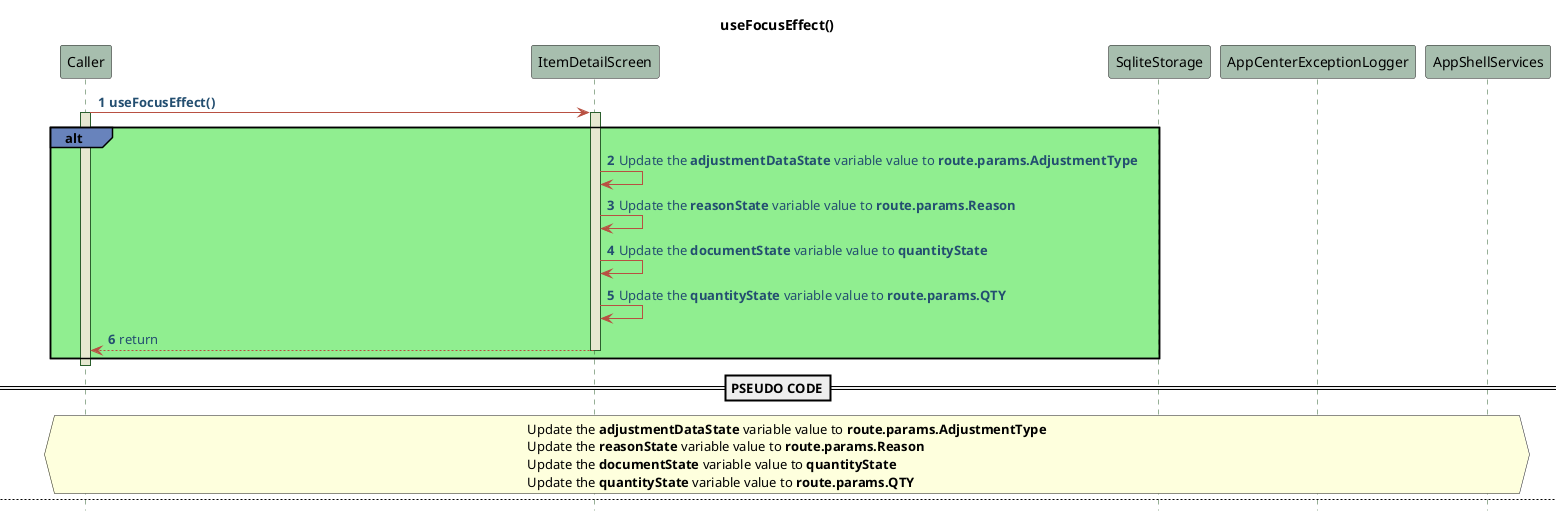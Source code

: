 @startuml ItemDetailScreenVM

!define POSITIVERESPONSE 90EE90
!define NEGATIVEERESPONSE EFBBBB
!define NETURALRESPONSE F2DC79
!define ALTBACKGROUND 6883BC

hide footbox
skinparam sequence{
    ParticipantBackgroundColor #A7BEAE
    LifeLineBackgroundColor #E7E8D1
    LifeLineBorderColor #2C5F2D
    ActorBackgroundColor #FC766AFF
    ActorBorderColor #FC766AFF
    ArrowColor #B85042
    ArrowFontColor #234E70
}

participant Caller as A order 1
participant ItemDetailScreen as B order 1
participant SqliteStorage as C order 2
participant AppCenterExceptionLogger as D order 3
participant AppShellServices as E order 5


autonumber 1
title useFocusEffect()
A -> B++ : **useFocusEffect()**
activate A
    alt#ALTBACKGROUND #POSITIVERESPONSE
        B -> B : Update the **adjustmentDataState** variable value to **route.params.AdjustmentType**
        B -> B : Update the **reasonState** variable value to **route.params.Reason**
        B -> B : Update the **documentState** variable value to **quantityState**
        B -> B : Update the **quantityState** variable value to **route.params.QTY**
        B --> A-- : return
    end
deactivate A

==PSEUDO CODE==
hnote across
    Update the **adjustmentDataState** variable value to **route.params.AdjustmentType**
    Update the **reasonState** variable value to **route.params.Reason**
    Update the **documentState** variable value to **quantityState**
    Update the **quantityState** variable value to **route.params.QTY**
end note



autonumber 1
newpage  goBack()
A -> B++ : Invoke **goBack()**
activate A
    alt#ALTBACKGROUND #POSITIVERESPONSE
        B -> B : Navigate to Previous Screen
        B --> A-- : Return
    end
    
deactivate A
==PSEUDO CODE==
    hnote across
        Navigate to Previous Screen using **navigation.goBack()**
    end note

autonumber 1
newpage updateTapped()
A -> B: Taps on update button
alt#ALTBACKGROUND #POSITIVERESPONSE try
    B -> C: getCConnection()
    C --> B: Returns database connection
    B -> C: currentUserInfo(C)
    C --> B: Returns current user info

    alt Current user is not null
        B -> B: Validates quantityState with regex
        alt quantityState is not valid
            B -> A: Shows toast message "Enter the valid Item Count !"
        else quantityState is empty or less than 0
            B -> A: Shows toast message "Quantity should be greater than 0"
        else reasonState is null
            B -> A: Shows toast message "Select any reasons... !"
        else adjustmentDataState is null
            B -> A: Shows toast message "Select any adjustment type... !"
        else adjustmentDataState is 'D' and actual quantity is less than or equal to quantityState
            B -> A: Shows toast message "Count must be greater than actual"
        else
            B -> B: Invoke **quantityCheck(route.params)** and\n save the return response in **isQuantity** variable

            alt quantity is valid
                B -> B: Prepares ItemBO object
                B -> C: updateItems(C, obj, user)
                C --> B: Returns response
                alt response is true
                    B -> A: Shows toast message "Item updated.."
                    B -> B: Invoke **goBack()** method
                else
                    B -> A: Shows toast message "Item not updated, Error occured"
                end
            else
                B -> A: Shows toast message "Quantity entered should'nt be greater than available"
            end
        end

    end
else #NEGATIVEERESPONSE
    B -> A: Shows toast message "Item not updated, Error occured"
    B -> D : Invoke **exceptionLogger()** method and send catch error as params
    D --> B : return
    B --> A : Return

end

    ==PSEUDO CODE==
    hnote across
        Try
            Get database connection
            If database connection is available Then
                Get current user information
                If user information is available Then
                    Validate quantityState with regular expression
                    If quantityState is not valid Then
                        Show toast message "Enter the valid Item Count !"
                    Else If quantityState is empty or less than 0 Then
                        Show toast message "Quantity should be greater than 0"
                    Else If reasonState is null Then
                        Show toast message "Select any reasons... !"
                    Else If adjustmentDataState is null Then
                        Show toast message "Select any adjustment type... !"
                    Else If adjustmentDataState is 'D' and actual quantity is less than or equal to quantityState Then
                        Show toast message "Count must be greater than actual"
                    Else
                        Check if quantity is valid
                        If quantity is valid Then
                            Prepare ItemBO object
                            Update items in the database
                            If update is successful Then
                                Show toast message "Item updated.."
                                Navigate back
                            Else
                                Show toast message "Item not updated, Error occured"
                            End If
                        Else
                            Show toast message "Quantity entered should'nt be greater than available"
                        End If
                    End If
                End If
            End If
        Catch error
            Log the error
            Show toast message "Item not updated, Error occured"
        End

    end note

autonumber 1
newpage quantityCheck()

A -> B: Invoke **quantityCheck** method
alt#ALTBACKGROUND #POSITIVERESPONSE try
    B -> B: Check adjustmentDataState
    alt adjustmentDataState is 'I'
        B -> A: Return true
    else adjustmentDataState is not 'I'
        B -> B: Parse item.QTY and Compare it with quantityState
        alt quantityState > item.QTY
            B -> A: Return false
        else quantityState <= item.QTY
            B -> A: Return true
        end
    end
else #NEGATIVEERESPONSE
    B -> A: Shows toast message "Item not updated, Error occured"
    B -> D : Invoke **exceptionLogger()** method and send catch error as params
    D --> B : return
    B --> A : false
end

==PSEUDO CODE==
    hnote across
        Try
            If adjustmentDataState is 'I' Then
                Return True
            Else
                Set currQty to item.QTY converted to float
                If quantityState converted to float is greater than currQty Then
                    Return False
                Else
                    Return True
                End If
            End If
        Catch error
            Call exceptionLogger with parameter error
            Return False
        End Try
    end note

autonumber 1
newpage  cancelToast()
A -> B++ : Invoke **cancelToast()**
activate A
    alt#ALTBACKGROUND #POSITIVERESPONSE
        B -> B : Hide the Toast Message
        B --> A-- : Return
    end
    
deactivate A
==PSEUDO CODE==
    hnote across
        Hide the Toast Message using **Toast.hide()**
    end note

@enduml




